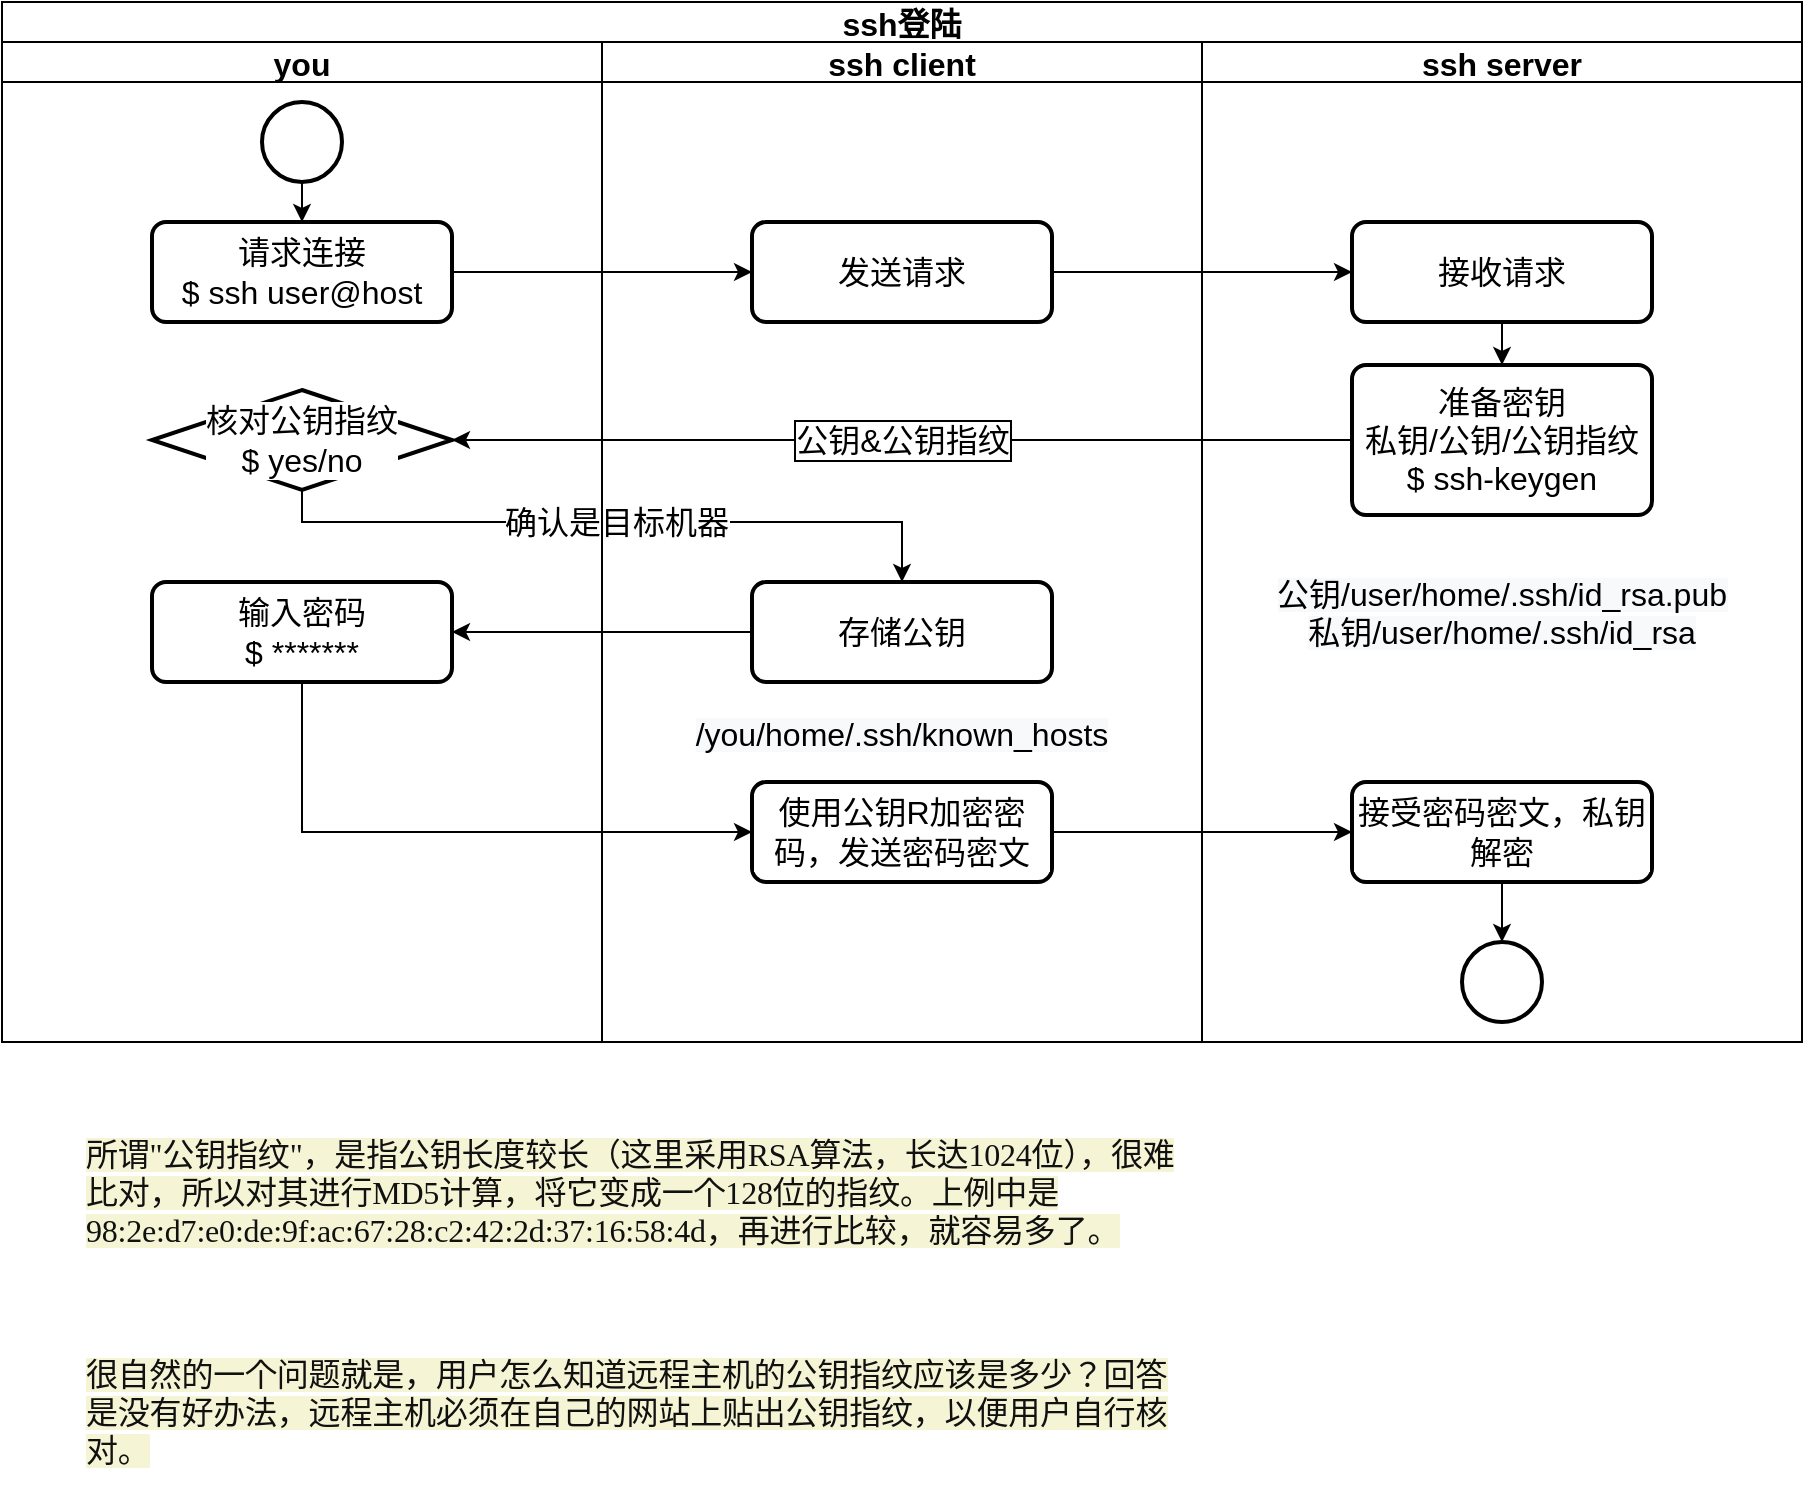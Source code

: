 <mxfile version="15.4.3" type="github" pages="2">
  <diagram id="sL40cnhCUHc7l1gd73XX" name="Page-1">
    <mxGraphModel dx="1113" dy="722" grid="1" gridSize="10" guides="1" tooltips="1" connect="1" arrows="1" fold="1" page="1" pageScale="1" pageWidth="827" pageHeight="1169" math="0" shadow="0">
      <root>
        <mxCell id="0" />
        <mxCell id="1" parent="0" />
        <mxCell id="lCMnp1Lx_AAPGToCga8m-92" value="ssh登陆" style="swimlane;childLayout=stackLayout;resizeParent=1;resizeParentMax=0;startSize=20;fontSize=16;" vertex="1" parent="1">
          <mxGeometry x="40" y="40" width="900" height="520" as="geometry">
            <mxRectangle x="174" width="100" height="20" as="alternateBounds" />
          </mxGeometry>
        </mxCell>
        <mxCell id="lCMnp1Lx_AAPGToCga8m-113" value="确认是目标机器" style="edgeStyle=orthogonalEdgeStyle;rounded=0;orthogonalLoop=1;jettySize=auto;html=1;labelBackgroundColor=default;fontSize=16;" edge="1" parent="lCMnp1Lx_AAPGToCga8m-92" source="lCMnp1Lx_AAPGToCga8m-97" target="lCMnp1Lx_AAPGToCga8m-101">
          <mxGeometry relative="1" as="geometry">
            <Array as="points">
              <mxPoint x="150" y="260" />
              <mxPoint x="450" y="260" />
            </Array>
          </mxGeometry>
        </mxCell>
        <mxCell id="lCMnp1Lx_AAPGToCga8m-114" style="edgeStyle=orthogonalEdgeStyle;rounded=0;orthogonalLoop=1;jettySize=auto;html=1;labelBackgroundColor=default;labelBorderColor=#000000;fontSize=16;fontColor=#007FFF;" edge="1" parent="lCMnp1Lx_AAPGToCga8m-92" source="lCMnp1Lx_AAPGToCga8m-101" target="lCMnp1Lx_AAPGToCga8m-98">
          <mxGeometry relative="1" as="geometry" />
        </mxCell>
        <mxCell id="VxjHLxav-VpCWbttAnZN-3" style="edgeStyle=orthogonalEdgeStyle;rounded=0;orthogonalLoop=1;jettySize=auto;html=1;exitX=0.5;exitY=1;exitDx=0;exitDy=0;entryX=0;entryY=0.5;entryDx=0;entryDy=0;labelBackgroundColor=default;labelBorderColor=#000000;fontSize=16;fontColor=#000000;" edge="1" parent="lCMnp1Lx_AAPGToCga8m-92" source="lCMnp1Lx_AAPGToCga8m-98" target="lCMnp1Lx_AAPGToCga8m-102">
          <mxGeometry relative="1" as="geometry" />
        </mxCell>
        <mxCell id="lCMnp1Lx_AAPGToCga8m-93" value="you" style="swimlane;startSize=20;fontSize=16;" vertex="1" parent="lCMnp1Lx_AAPGToCga8m-92">
          <mxGeometry y="20" width="300" height="500" as="geometry">
            <mxRectangle y="20" width="30" height="650" as="alternateBounds" />
          </mxGeometry>
        </mxCell>
        <mxCell id="lCMnp1Lx_AAPGToCga8m-94" value="请求连接&lt;br&gt;$ ssh user@host" style="rounded=1;whiteSpace=wrap;html=1;absoluteArcSize=1;arcSize=14;strokeWidth=2;fontSize=16;labelBackgroundColor=default;" vertex="1" parent="lCMnp1Lx_AAPGToCga8m-93">
          <mxGeometry x="75" y="90" width="150" height="50" as="geometry" />
        </mxCell>
        <mxCell id="lCMnp1Lx_AAPGToCga8m-95" style="edgeStyle=orthogonalEdgeStyle;rounded=0;orthogonalLoop=1;jettySize=auto;html=1;fontSize=16;" edge="1" parent="lCMnp1Lx_AAPGToCga8m-93" source="lCMnp1Lx_AAPGToCga8m-96" target="lCMnp1Lx_AAPGToCga8m-94">
          <mxGeometry relative="1" as="geometry" />
        </mxCell>
        <mxCell id="lCMnp1Lx_AAPGToCga8m-96" value="" style="strokeWidth=2;html=1;shape=mxgraph.flowchart.start_2;whiteSpace=wrap;fontSize=16;labelBackgroundColor=default;" vertex="1" parent="lCMnp1Lx_AAPGToCga8m-93">
          <mxGeometry x="130" y="30" width="40" height="40" as="geometry" />
        </mxCell>
        <mxCell id="lCMnp1Lx_AAPGToCga8m-97" value="核对公钥指纹&lt;br&gt;$ yes/no" style="strokeWidth=2;html=1;shape=mxgraph.flowchart.decision;whiteSpace=wrap;fontSize=16;labelBackgroundColor=default;" vertex="1" parent="lCMnp1Lx_AAPGToCga8m-93">
          <mxGeometry x="75" y="174" width="150" height="50" as="geometry" />
        </mxCell>
        <mxCell id="lCMnp1Lx_AAPGToCga8m-98" value="输入密码&lt;br&gt;$ *******" style="rounded=1;whiteSpace=wrap;html=1;absoluteArcSize=1;arcSize=14;strokeWidth=2;fontSize=16;labelBackgroundColor=default;" vertex="1" parent="lCMnp1Lx_AAPGToCga8m-93">
          <mxGeometry x="75" y="270" width="150" height="50" as="geometry" />
        </mxCell>
        <mxCell id="lCMnp1Lx_AAPGToCga8m-99" value="ssh client" style="swimlane;startSize=20;fontSize=16;" vertex="1" parent="lCMnp1Lx_AAPGToCga8m-92">
          <mxGeometry x="300" y="20" width="300" height="500" as="geometry">
            <mxRectangle y="20" width="30" height="650" as="alternateBounds" />
          </mxGeometry>
        </mxCell>
        <mxCell id="lCMnp1Lx_AAPGToCga8m-100" value="发送请求" style="rounded=1;whiteSpace=wrap;html=1;absoluteArcSize=1;arcSize=14;strokeWidth=2;fontSize=16;labelBackgroundColor=default;" vertex="1" parent="lCMnp1Lx_AAPGToCga8m-99">
          <mxGeometry x="75" y="90" width="150" height="50" as="geometry" />
        </mxCell>
        <mxCell id="lCMnp1Lx_AAPGToCga8m-101" value="存储公钥" style="rounded=1;whiteSpace=wrap;html=1;absoluteArcSize=1;arcSize=14;strokeWidth=2;fontSize=16;labelBackgroundColor=default;" vertex="1" parent="lCMnp1Lx_AAPGToCga8m-99">
          <mxGeometry x="75" y="270" width="150" height="50" as="geometry" />
        </mxCell>
        <mxCell id="lCMnp1Lx_AAPGToCga8m-102" value="使用公钥R加密密码，发送密码密文" style="rounded=1;whiteSpace=wrap;html=1;absoluteArcSize=1;arcSize=14;strokeWidth=2;fontSize=16;labelBackgroundColor=default;" vertex="1" parent="lCMnp1Lx_AAPGToCga8m-99">
          <mxGeometry x="75" y="370" width="150" height="50" as="geometry" />
        </mxCell>
        <mxCell id="O58jauB5JigPjprlAT0j-2" value="&lt;meta charset=&quot;utf-8&quot;&gt;&lt;span style=&quot;color: rgb(0, 0, 0); font-family: helvetica; font-size: 16px; font-style: normal; font-weight: 400; letter-spacing: normal; text-indent: 0px; text-transform: none; word-spacing: 0px; background-color: rgb(248, 249, 250); display: inline; float: none;&quot;&gt;/you/home/.ssh/known_hosts&lt;/span&gt;" style="text;whiteSpace=wrap;html=1;fontSize=16;fontColor=#000000;align=center;" vertex="1" parent="lCMnp1Lx_AAPGToCga8m-99">
          <mxGeometry x="35" y="330" width="230" height="30" as="geometry" />
        </mxCell>
        <mxCell id="lCMnp1Lx_AAPGToCga8m-110" style="edgeStyle=orthogonalEdgeStyle;rounded=0;orthogonalLoop=1;jettySize=auto;html=1;fontSize=16;" edge="1" parent="lCMnp1Lx_AAPGToCga8m-92" source="lCMnp1Lx_AAPGToCga8m-100" target="lCMnp1Lx_AAPGToCga8m-105">
          <mxGeometry relative="1" as="geometry" />
        </mxCell>
        <mxCell id="lCMnp1Lx_AAPGToCga8m-111" value="公钥&amp;amp;公钥指纹" style="edgeStyle=orthogonalEdgeStyle;rounded=0;orthogonalLoop=1;jettySize=auto;html=1;fontSize=16;labelBackgroundColor=default;labelBorderColor=#000000;" edge="1" parent="lCMnp1Lx_AAPGToCga8m-92" source="lCMnp1Lx_AAPGToCga8m-106" target="lCMnp1Lx_AAPGToCga8m-97">
          <mxGeometry relative="1" as="geometry">
            <mxPoint x="525" y="175.059" as="targetPoint" />
          </mxGeometry>
        </mxCell>
        <mxCell id="lCMnp1Lx_AAPGToCga8m-112" style="edgeStyle=orthogonalEdgeStyle;rounded=0;orthogonalLoop=1;jettySize=auto;html=1;labelBackgroundColor=default;fontSize=16;" edge="1" parent="lCMnp1Lx_AAPGToCga8m-92" source="lCMnp1Lx_AAPGToCga8m-94" target="lCMnp1Lx_AAPGToCga8m-100">
          <mxGeometry relative="1" as="geometry" />
        </mxCell>
        <mxCell id="lCMnp1Lx_AAPGToCga8m-116" style="edgeStyle=orthogonalEdgeStyle;rounded=0;orthogonalLoop=1;jettySize=auto;html=1;labelBackgroundColor=default;labelBorderColor=#000000;fontSize=16;fontColor=#007FFF;" edge="1" parent="lCMnp1Lx_AAPGToCga8m-92" source="lCMnp1Lx_AAPGToCga8m-102" target="lCMnp1Lx_AAPGToCga8m-108">
          <mxGeometry relative="1" as="geometry" />
        </mxCell>
        <mxCell id="lCMnp1Lx_AAPGToCga8m-103" value="ssh server" style="swimlane;startSize=20;fontSize=16;" vertex="1" parent="lCMnp1Lx_AAPGToCga8m-92">
          <mxGeometry x="600" y="20" width="300" height="500" as="geometry" />
        </mxCell>
        <mxCell id="lCMnp1Lx_AAPGToCga8m-104" style="edgeStyle=orthogonalEdgeStyle;rounded=0;orthogonalLoop=1;jettySize=auto;html=1;fontSize=16;" edge="1" parent="lCMnp1Lx_AAPGToCga8m-103" source="lCMnp1Lx_AAPGToCga8m-105" target="lCMnp1Lx_AAPGToCga8m-106">
          <mxGeometry relative="1" as="geometry" />
        </mxCell>
        <mxCell id="lCMnp1Lx_AAPGToCga8m-105" value="接收请求" style="rounded=1;whiteSpace=wrap;html=1;absoluteArcSize=1;arcSize=14;strokeWidth=2;fontSize=16;labelBackgroundColor=default;" vertex="1" parent="lCMnp1Lx_AAPGToCga8m-103">
          <mxGeometry x="75" y="90" width="150" height="50" as="geometry" />
        </mxCell>
        <mxCell id="lCMnp1Lx_AAPGToCga8m-106" value="准备密钥&lt;br&gt;私钥/公钥/公钥指纹&lt;br&gt;$&amp;nbsp;ssh-keygen" style="rounded=1;whiteSpace=wrap;html=1;absoluteArcSize=1;arcSize=14;strokeWidth=2;fontSize=16;labelBackgroundColor=default;" vertex="1" parent="lCMnp1Lx_AAPGToCga8m-103">
          <mxGeometry x="75" y="161.5" width="150" height="75" as="geometry" />
        </mxCell>
        <mxCell id="O58jauB5JigPjprlAT0j-1" style="edgeStyle=orthogonalEdgeStyle;rounded=0;orthogonalLoop=1;jettySize=auto;html=1;exitX=0.5;exitY=1;exitDx=0;exitDy=0;labelBackgroundColor=default;labelBorderColor=#000000;fontSize=16;fontColor=#000000;" edge="1" parent="lCMnp1Lx_AAPGToCga8m-103" source="lCMnp1Lx_AAPGToCga8m-108" target="lCMnp1Lx_AAPGToCga8m-109">
          <mxGeometry relative="1" as="geometry" />
        </mxCell>
        <mxCell id="lCMnp1Lx_AAPGToCga8m-108" value="接受密码密文，私钥解密" style="rounded=1;whiteSpace=wrap;html=1;absoluteArcSize=1;arcSize=14;strokeWidth=2;fontSize=16;labelBackgroundColor=default;" vertex="1" parent="lCMnp1Lx_AAPGToCga8m-103">
          <mxGeometry x="75" y="370" width="150" height="50" as="geometry" />
        </mxCell>
        <mxCell id="lCMnp1Lx_AAPGToCga8m-109" value="" style="strokeWidth=2;html=1;shape=mxgraph.flowchart.start_2;whiteSpace=wrap;fontSize=16;labelBackgroundColor=default;" vertex="1" parent="lCMnp1Lx_AAPGToCga8m-103">
          <mxGeometry x="130" y="450" width="40" height="40" as="geometry" />
        </mxCell>
        <mxCell id="VxjHLxav-VpCWbttAnZN-4" value="&lt;span style=&quot;color: rgb(0, 0, 0); font-family: helvetica; font-size: 16px; font-style: normal; font-weight: 400; letter-spacing: normal; text-indent: 0px; text-transform: none; word-spacing: 0px; background-color: rgb(248, 249, 250); display: inline; float: none;&quot;&gt;公钥/user/home/.ssh/id_rsa.pub&lt;/span&gt;&lt;br style=&quot;color: rgb(0, 0, 0); font-family: helvetica; font-size: 16px; font-style: normal; font-weight: 400; letter-spacing: normal; text-indent: 0px; text-transform: none; word-spacing: 0px; background-color: rgb(248, 249, 250);&quot;&gt;&lt;span style=&quot;color: rgb(0, 0, 0); font-family: helvetica; font-size: 16px; font-style: normal; font-weight: 400; letter-spacing: normal; text-indent: 0px; text-transform: none; word-spacing: 0px; background-color: rgb(248, 249, 250); display: inline; float: none;&quot;&gt;私钥/user/home/.ssh/&lt;/span&gt;&lt;span style=&quot;color: rgb(0, 0, 0); font-family: helvetica; font-size: 16px; font-style: normal; font-weight: 400; letter-spacing: normal; text-indent: 0px; text-transform: none; word-spacing: 0px; background-color: rgb(248, 249, 250); display: inline; float: none;&quot;&gt;id_rsa&lt;/span&gt;" style="text;whiteSpace=wrap;html=1;fontSize=16;fontColor=#000000;align=center;" vertex="1" parent="lCMnp1Lx_AAPGToCga8m-103">
          <mxGeometry x="20" y="260" width="260" height="50" as="geometry" />
        </mxCell>
        <mxCell id="lCMnp1Lx_AAPGToCga8m-118" value="&lt;meta charset=&quot;utf-8&quot;&gt;&lt;span style=&quot;color: rgb(17, 17, 17); font-family: georgia, serif; font-size: 16px; font-style: normal; font-weight: 400; letter-spacing: -0.1px; text-align: left; text-indent: 0px; text-transform: none; word-spacing: 2px; background-color: rgb(245, 245, 213); display: inline; float: none;&quot;&gt;所谓&quot;公钥指纹&quot;，是指公钥长度较长（这里采用RSA算法，长达1024位），很难比对，所以对其进行MD5计算，将它变成一个128位的指纹。上例中是98:2e:d7:e0:de:9f:ac:67:28:c2:42:2d:37:16:58:4d，再进行比较，就容易多了。&lt;/span&gt;" style="text;whiteSpace=wrap;html=1;fontSize=16;fontColor=#007FFF;" vertex="1" parent="1">
          <mxGeometry x="80" y="600" width="550" height="100" as="geometry" />
        </mxCell>
        <mxCell id="lCMnp1Lx_AAPGToCga8m-119" value="&lt;meta charset=&quot;utf-8&quot;&gt;&lt;span style=&quot;color: rgb(17, 17, 17); font-family: georgia, serif; font-size: 16px; font-style: normal; font-weight: 400; letter-spacing: -0.1px; text-align: left; text-indent: 0px; text-transform: none; word-spacing: 2px; background-color: rgb(245, 245, 213); display: inline; float: none;&quot;&gt;很自然的一个问题就是，用户怎么知道远程主机的公钥指纹应该是多少？回答是没有好办法，远程主机必须在自己的网站上贴出公钥指纹，以便用户自行核对。&lt;/span&gt;" style="text;whiteSpace=wrap;html=1;fontSize=16;fontColor=#007FFF;" vertex="1" parent="1">
          <mxGeometry x="80" y="710" width="550" height="80" as="geometry" />
        </mxCell>
      </root>
    </mxGraphModel>
  </diagram>
  <diagram id="_yoLdNOlCfVceN7bDE-4" name="Page-2">
    <mxGraphModel dx="1113" dy="722" grid="1" gridSize="10" guides="1" tooltips="1" connect="1" arrows="1" fold="1" page="1" pageScale="1" pageWidth="827" pageHeight="1169" math="0" shadow="0">
      <root>
        <mxCell id="2hDs4UFd2B2TN_htniy0-0" />
        <mxCell id="2hDs4UFd2B2TN_htniy0-1" parent="2hDs4UFd2B2TN_htniy0-0" />
        <mxCell id="2hDs4UFd2B2TN_htniy0-2" value="ssh免密登陆" style="swimlane;childLayout=stackLayout;resizeParent=1;resizeParentMax=0;startSize=20;fontSize=16;" vertex="1" parent="2hDs4UFd2B2TN_htniy0-1">
          <mxGeometry x="40" y="40" width="900" height="420" as="geometry">
            <mxRectangle x="174" width="100" height="20" as="alternateBounds" />
          </mxGeometry>
        </mxCell>
        <mxCell id="2hDs4UFd2B2TN_htniy0-3" value="you" style="swimlane;startSize=20;fontSize=16;" vertex="1" parent="2hDs4UFd2B2TN_htniy0-2">
          <mxGeometry y="20" width="300" height="400" as="geometry">
            <mxRectangle y="20" width="30" height="650" as="alternateBounds" />
          </mxGeometry>
        </mxCell>
        <mxCell id="2hDs4UFd2B2TN_htniy0-9" value="ssh client" style="swimlane;startSize=20;fontSize=16;" vertex="1" parent="2hDs4UFd2B2TN_htniy0-2">
          <mxGeometry x="300" y="20" width="300" height="400" as="geometry">
            <mxRectangle y="20" width="30" height="650" as="alternateBounds" />
          </mxGeometry>
        </mxCell>
        <mxCell id="2hDs4UFd2B2TN_htniy0-13" value="ssh server" style="swimlane;startSize=20;fontSize=16;" vertex="1" parent="2hDs4UFd2B2TN_htniy0-2">
          <mxGeometry x="600" y="20" width="300" height="400" as="geometry" />
        </mxCell>
        <mxCell id="046mSXJbvgH2jnutKGWy-3" style="edgeStyle=orthogonalEdgeStyle;rounded=0;orthogonalLoop=1;jettySize=auto;html=1;exitX=0.5;exitY=1;exitDx=0;exitDy=0;exitPerimeter=0;entryX=0.5;entryY=0;entryDx=0;entryDy=0;labelBackgroundColor=default;labelBorderColor=#000000;fontSize=16;fontColor=#000000;" edge="1" parent="2hDs4UFd2B2TN_htniy0-13" source="046mSXJbvgH2jnutKGWy-0" target="046mSXJbvgH2jnutKGWy-1">
          <mxGeometry relative="1" as="geometry" />
        </mxCell>
        <mxCell id="046mSXJbvgH2jnutKGWy-0" value="" style="strokeWidth=2;html=1;shape=mxgraph.flowchart.start_2;whiteSpace=wrap;fontSize=16;labelBackgroundColor=default;" vertex="1" parent="2hDs4UFd2B2TN_htniy0-13">
          <mxGeometry x="130" y="40" width="40" height="40" as="geometry" />
        </mxCell>
        <mxCell id="046mSXJbvgH2jnutKGWy-1" value="修改ssh server参数" style="rounded=1;whiteSpace=wrap;html=1;absoluteArcSize=1;arcSize=14;strokeWidth=2;fontSize=16;labelBackgroundColor=default;" vertex="1" parent="2hDs4UFd2B2TN_htniy0-13">
          <mxGeometry x="75" y="110" width="150" height="50" as="geometry" />
        </mxCell>
        <mxCell id="2hDs4UFd2B2TN_htniy0-4" value="请求连接&lt;br&gt;$ ssh user@host" style="rounded=1;whiteSpace=wrap;html=1;absoluteArcSize=1;arcSize=14;strokeWidth=2;fontSize=16;labelBackgroundColor=default;" vertex="1" parent="2hDs4UFd2B2TN_htniy0-1">
          <mxGeometry x="89" y="530" width="150" height="50" as="geometry" />
        </mxCell>
        <mxCell id="2hDs4UFd2B2TN_htniy0-5" style="edgeStyle=orthogonalEdgeStyle;rounded=0;orthogonalLoop=1;jettySize=auto;html=1;fontSize=16;" edge="1" parent="2hDs4UFd2B2TN_htniy0-1" source="2hDs4UFd2B2TN_htniy0-6" target="2hDs4UFd2B2TN_htniy0-4">
          <mxGeometry relative="1" as="geometry" />
        </mxCell>
        <mxCell id="2hDs4UFd2B2TN_htniy0-6" value="" style="strokeWidth=2;html=1;shape=mxgraph.flowchart.start_2;whiteSpace=wrap;fontSize=16;labelBackgroundColor=default;" vertex="1" parent="2hDs4UFd2B2TN_htniy0-1">
          <mxGeometry x="30" y="535" width="40" height="40" as="geometry" />
        </mxCell>
        <mxCell id="2hDs4UFd2B2TN_htniy0-7" value="核对公钥指纹&lt;br&gt;$ yes/no" style="strokeWidth=2;html=1;shape=mxgraph.flowchart.decision;whiteSpace=wrap;fontSize=16;labelBackgroundColor=default;" vertex="1" parent="2hDs4UFd2B2TN_htniy0-1">
          <mxGeometry x="89" y="625" width="150" height="50" as="geometry" />
        </mxCell>
        <mxCell id="2hDs4UFd2B2TN_htniy0-8" value="输入密码&lt;br&gt;$ *******" style="rounded=1;whiteSpace=wrap;html=1;absoluteArcSize=1;arcSize=14;strokeWidth=2;fontSize=16;labelBackgroundColor=default;" vertex="1" parent="2hDs4UFd2B2TN_htniy0-1">
          <mxGeometry x="89" y="725" width="150" height="50" as="geometry" />
        </mxCell>
        <mxCell id="2hDs4UFd2B2TN_htniy0-10" value="发送请求" style="rounded=1;whiteSpace=wrap;html=1;absoluteArcSize=1;arcSize=14;strokeWidth=2;fontSize=16;labelBackgroundColor=default;" vertex="1" parent="2hDs4UFd2B2TN_htniy0-1">
          <mxGeometry x="389" y="530" width="150" height="50" as="geometry" />
        </mxCell>
        <mxCell id="2hDs4UFd2B2TN_htniy0-11" value="存储公钥&lt;br&gt;～/.ssh/known_hosts" style="rounded=1;whiteSpace=wrap;html=1;absoluteArcSize=1;arcSize=14;strokeWidth=2;fontSize=16;labelBackgroundColor=default;" vertex="1" parent="2hDs4UFd2B2TN_htniy0-1">
          <mxGeometry x="389" y="725" width="150" height="50" as="geometry" />
        </mxCell>
        <mxCell id="2hDs4UFd2B2TN_htniy0-12" value="使用公钥R加密密码，发送密码密文" style="rounded=1;whiteSpace=wrap;html=1;absoluteArcSize=1;arcSize=14;strokeWidth=2;fontSize=16;labelBackgroundColor=default;" vertex="1" parent="2hDs4UFd2B2TN_htniy0-1">
          <mxGeometry x="389" y="809" width="150" height="50" as="geometry" />
        </mxCell>
        <mxCell id="2hDs4UFd2B2TN_htniy0-14" style="edgeStyle=orthogonalEdgeStyle;rounded=0;orthogonalLoop=1;jettySize=auto;html=1;fontSize=16;" edge="1" parent="2hDs4UFd2B2TN_htniy0-1" source="2hDs4UFd2B2TN_htniy0-15" target="2hDs4UFd2B2TN_htniy0-16">
          <mxGeometry relative="1" as="geometry" />
        </mxCell>
        <mxCell id="2hDs4UFd2B2TN_htniy0-15" value="接收请求" style="rounded=1;whiteSpace=wrap;html=1;absoluteArcSize=1;arcSize=14;strokeWidth=2;fontSize=16;labelBackgroundColor=default;" vertex="1" parent="2hDs4UFd2B2TN_htniy0-1">
          <mxGeometry x="689" y="530" width="150" height="50" as="geometry" />
        </mxCell>
        <mxCell id="2hDs4UFd2B2TN_htniy0-16" value="准备密钥&lt;br&gt;私钥/公钥/公钥指纹" style="rounded=1;whiteSpace=wrap;html=1;absoluteArcSize=1;arcSize=14;strokeWidth=2;fontSize=16;labelBackgroundColor=default;" vertex="1" parent="2hDs4UFd2B2TN_htniy0-1">
          <mxGeometry x="689" y="625" width="150" height="50" as="geometry" />
        </mxCell>
        <mxCell id="2hDs4UFd2B2TN_htniy0-17" style="edgeStyle=orthogonalEdgeStyle;rounded=0;orthogonalLoop=1;jettySize=auto;html=1;exitX=1;exitY=0.5;exitDx=0;exitDy=0;labelBackgroundColor=default;labelBorderColor=#000000;fontSize=16;fontColor=#007FFF;" edge="1" parent="2hDs4UFd2B2TN_htniy0-1" source="2hDs4UFd2B2TN_htniy0-18" target="2hDs4UFd2B2TN_htniy0-19">
          <mxGeometry relative="1" as="geometry" />
        </mxCell>
        <mxCell id="2hDs4UFd2B2TN_htniy0-18" value="接受密码密文，私钥解密" style="rounded=1;whiteSpace=wrap;html=1;absoluteArcSize=1;arcSize=14;strokeWidth=2;fontSize=16;labelBackgroundColor=default;" vertex="1" parent="2hDs4UFd2B2TN_htniy0-1">
          <mxGeometry x="689" y="809" width="150" height="50" as="geometry" />
        </mxCell>
        <mxCell id="2hDs4UFd2B2TN_htniy0-19" value="" style="strokeWidth=2;html=1;shape=mxgraph.flowchart.start_2;whiteSpace=wrap;fontSize=16;labelBackgroundColor=default;" vertex="1" parent="2hDs4UFd2B2TN_htniy0-1">
          <mxGeometry x="860" y="814" width="40" height="40" as="geometry" />
        </mxCell>
        <mxCell id="2hDs4UFd2B2TN_htniy0-20" style="edgeStyle=orthogonalEdgeStyle;rounded=0;orthogonalLoop=1;jettySize=auto;html=1;fontSize=16;" edge="1" parent="2hDs4UFd2B2TN_htniy0-1" source="2hDs4UFd2B2TN_htniy0-10" target="2hDs4UFd2B2TN_htniy0-15">
          <mxGeometry relative="1" as="geometry" />
        </mxCell>
        <mxCell id="2hDs4UFd2B2TN_htniy0-21" value="公钥R&amp;amp;公钥指纹R" style="edgeStyle=orthogonalEdgeStyle;rounded=0;orthogonalLoop=1;jettySize=auto;html=1;fontSize=16;labelBackgroundColor=default;labelBorderColor=#000000;" edge="1" parent="2hDs4UFd2B2TN_htniy0-1" source="2hDs4UFd2B2TN_htniy0-16" target="2hDs4UFd2B2TN_htniy0-7">
          <mxGeometry relative="1" as="geometry">
            <mxPoint x="539" y="645.059" as="targetPoint" />
          </mxGeometry>
        </mxCell>
        <mxCell id="2hDs4UFd2B2TN_htniy0-22" style="edgeStyle=orthogonalEdgeStyle;rounded=0;orthogonalLoop=1;jettySize=auto;html=1;labelBackgroundColor=default;fontSize=16;" edge="1" parent="2hDs4UFd2B2TN_htniy0-1" source="2hDs4UFd2B2TN_htniy0-4" target="2hDs4UFd2B2TN_htniy0-10">
          <mxGeometry relative="1" as="geometry" />
        </mxCell>
        <mxCell id="2hDs4UFd2B2TN_htniy0-23" value="确认是目标机器" style="edgeStyle=orthogonalEdgeStyle;rounded=0;orthogonalLoop=1;jettySize=auto;html=1;labelBackgroundColor=default;fontSize=16;" edge="1" parent="2hDs4UFd2B2TN_htniy0-1" source="2hDs4UFd2B2TN_htniy0-7" target="2hDs4UFd2B2TN_htniy0-11">
          <mxGeometry relative="1" as="geometry">
            <Array as="points">
              <mxPoint x="164" y="700" />
              <mxPoint x="464" y="700" />
            </Array>
          </mxGeometry>
        </mxCell>
        <mxCell id="2hDs4UFd2B2TN_htniy0-24" style="edgeStyle=orthogonalEdgeStyle;rounded=0;orthogonalLoop=1;jettySize=auto;html=1;labelBackgroundColor=default;labelBorderColor=#000000;fontSize=16;fontColor=#007FFF;" edge="1" parent="2hDs4UFd2B2TN_htniy0-1" source="2hDs4UFd2B2TN_htniy0-11" target="2hDs4UFd2B2TN_htniy0-8">
          <mxGeometry relative="1" as="geometry" />
        </mxCell>
        <mxCell id="2hDs4UFd2B2TN_htniy0-25" style="edgeStyle=orthogonalEdgeStyle;rounded=0;orthogonalLoop=1;jettySize=auto;html=1;labelBackgroundColor=default;labelBorderColor=#000000;fontSize=16;fontColor=#007FFF;entryX=0;entryY=0.5;entryDx=0;entryDy=0;" edge="1" parent="2hDs4UFd2B2TN_htniy0-1" source="2hDs4UFd2B2TN_htniy0-8" target="2hDs4UFd2B2TN_htniy0-12">
          <mxGeometry relative="1" as="geometry">
            <Array as="points">
              <mxPoint x="164" y="834" />
            </Array>
          </mxGeometry>
        </mxCell>
        <mxCell id="2hDs4UFd2B2TN_htniy0-26" style="edgeStyle=orthogonalEdgeStyle;rounded=0;orthogonalLoop=1;jettySize=auto;html=1;labelBackgroundColor=default;labelBorderColor=#000000;fontSize=16;fontColor=#007FFF;" edge="1" parent="2hDs4UFd2B2TN_htniy0-1" source="2hDs4UFd2B2TN_htniy0-12" target="2hDs4UFd2B2TN_htniy0-18">
          <mxGeometry relative="1" as="geometry" />
        </mxCell>
      </root>
    </mxGraphModel>
  </diagram>
</mxfile>
